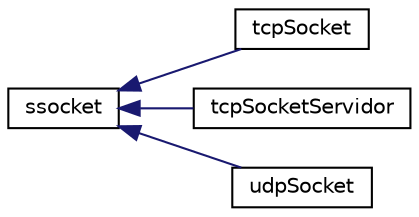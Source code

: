 digraph "Graphical Class Hierarchy"
{
  edge [fontname="Helvetica",fontsize="10",labelfontname="Helvetica",labelfontsize="10"];
  node [fontname="Helvetica",fontsize="10",shape=record];
  rankdir="LR";
  Node0 [label="ssocket",height=0.2,width=0.4,color="black", fillcolor="white", style="filled",URL="$classssocket.html"];
  Node0 -> Node1 [dir="back",color="midnightblue",fontsize="10",style="solid",fontname="Helvetica"];
  Node1 [label="tcpSocket",height=0.2,width=0.4,color="black", fillcolor="white", style="filled",URL="$classtcpSocket.html"];
  Node0 -> Node2 [dir="back",color="midnightblue",fontsize="10",style="solid",fontname="Helvetica"];
  Node2 [label="tcpSocketServidor",height=0.2,width=0.4,color="black", fillcolor="white", style="filled",URL="$classtcpSocketServidor.html"];
  Node0 -> Node3 [dir="back",color="midnightblue",fontsize="10",style="solid",fontname="Helvetica"];
  Node3 [label="udpSocket",height=0.2,width=0.4,color="black", fillcolor="white", style="filled",URL="$classudpSocket.html"];
}
